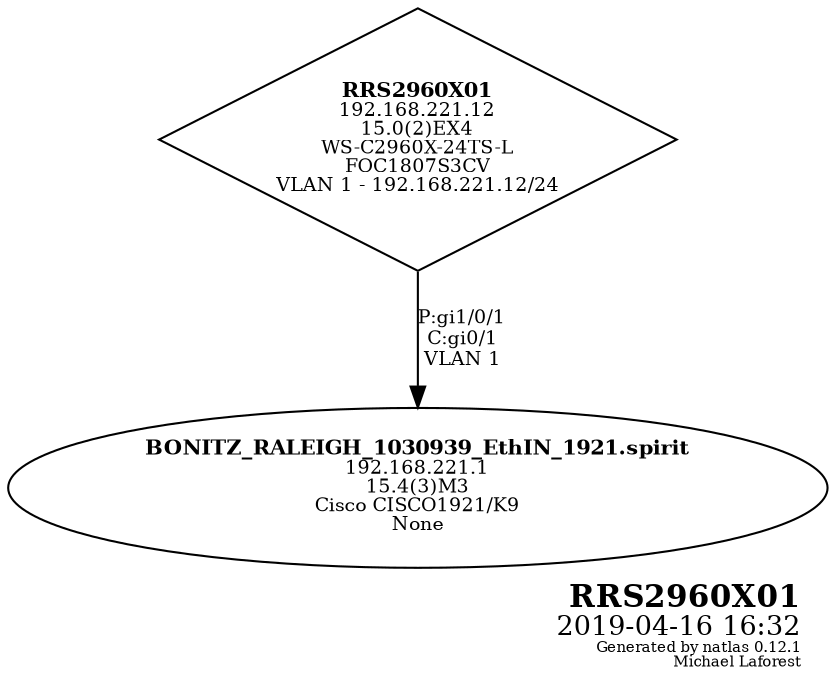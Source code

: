 graph G {
	graph [bb="0,0,329.51,326.37",
		fontsize=10,
		label=<<table border="0"><tr><td balign="right"><font point-size="15"><b>RRS2960X01</b></font><br /><font point-size="13">2019-04-16 16:32</font><br /><font point-size="7">Generated by natlas 0.12.1<br />Michael Laforest</font><br /></td></tr></table>>,
		labeljust=r,
		labelloc=b,
		lheight=0.69,
		lp="269.01,29",
		lwidth=1.46
	];
	node [fontsize=9,
		label="\N"
	];
	edge [fontsize=9,
		labeljust=l
	];
	RRS2960X01	 [height=1.75,
		label=<<font point-size="10"><b>RRS2960X01</b></font><br />192.168.221.12<br />15.0(2)EX4<br />WS-C2960X-24TS-L<br />FOC1807S3CV<br />VLAN 1 - 192.168.221.12/24<br />>,
		peripheries=1,
		pos="164.76,263.37",
		shape=diamond,
		style=solid,
		width=3.4444];
	"BONITZ_RALEIGH_1030939_EthIN_1921.spirit"	 [height=1.0607,
		label=<<font point-size="10"><b>BONITZ_RALEIGH_1030939_EthIN_1921.spirit</b></font><br />192.168.221.1<br />15.4(3)M3<br />Cisco CISCO1921/K9<br />None<br />>,
		peripheries=1,
		pos="164.76,96.184",
		shape=ellipse,
		style=solid,
		width=4.5766];
	RRS2960X01 -- "BONITZ_RALEIGH_1030939_EthIN_1921.spirit"	 [color=black,
		dir=forward,
		label="P:gi1/0/1\nC:gi0/1\nVLAN 1",
		lp="181.26,167.37",
		pos="e,164.76,134.74 164.76,200.16 164.76,181.94 164.76,162.34 164.76,145.12",
		style=solid];
}
